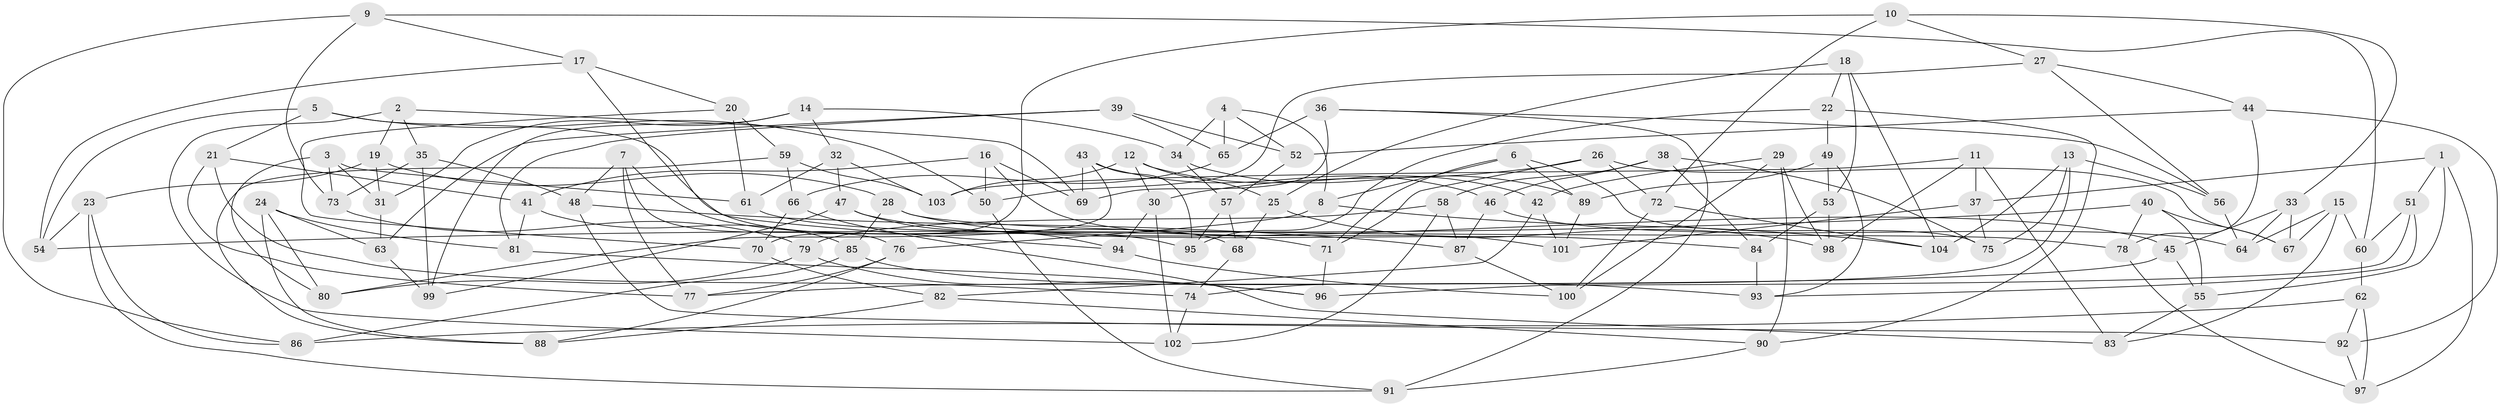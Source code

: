 // Generated by graph-tools (version 1.1) at 2025/11/02/27/25 16:11:44]
// undirected, 104 vertices, 208 edges
graph export_dot {
graph [start="1"]
  node [color=gray90,style=filled];
  1;
  2;
  3;
  4;
  5;
  6;
  7;
  8;
  9;
  10;
  11;
  12;
  13;
  14;
  15;
  16;
  17;
  18;
  19;
  20;
  21;
  22;
  23;
  24;
  25;
  26;
  27;
  28;
  29;
  30;
  31;
  32;
  33;
  34;
  35;
  36;
  37;
  38;
  39;
  40;
  41;
  42;
  43;
  44;
  45;
  46;
  47;
  48;
  49;
  50;
  51;
  52;
  53;
  54;
  55;
  56;
  57;
  58;
  59;
  60;
  61;
  62;
  63;
  64;
  65;
  66;
  67;
  68;
  69;
  70;
  71;
  72;
  73;
  74;
  75;
  76;
  77;
  78;
  79;
  80;
  81;
  82;
  83;
  84;
  85;
  86;
  87;
  88;
  89;
  90;
  91;
  92;
  93;
  94;
  95;
  96;
  97;
  98;
  99;
  100;
  101;
  102;
  103;
  104;
  1 -- 97;
  1 -- 37;
  1 -- 55;
  1 -- 51;
  2 -- 69;
  2 -- 19;
  2 -- 35;
  2 -- 102;
  3 -- 80;
  3 -- 73;
  3 -- 61;
  3 -- 31;
  4 -- 8;
  4 -- 34;
  4 -- 52;
  4 -- 65;
  5 -- 21;
  5 -- 68;
  5 -- 54;
  5 -- 50;
  6 -- 75;
  6 -- 89;
  6 -- 71;
  6 -- 8;
  7 -- 77;
  7 -- 76;
  7 -- 95;
  7 -- 48;
  8 -- 76;
  8 -- 104;
  9 -- 60;
  9 -- 73;
  9 -- 86;
  9 -- 17;
  10 -- 70;
  10 -- 27;
  10 -- 33;
  10 -- 72;
  11 -- 103;
  11 -- 83;
  11 -- 98;
  11 -- 37;
  12 -- 42;
  12 -- 25;
  12 -- 30;
  12 -- 103;
  13 -- 74;
  13 -- 75;
  13 -- 56;
  13 -- 104;
  14 -- 31;
  14 -- 32;
  14 -- 34;
  14 -- 99;
  15 -- 64;
  15 -- 60;
  15 -- 83;
  15 -- 67;
  16 -- 41;
  16 -- 69;
  16 -- 101;
  16 -- 50;
  17 -- 20;
  17 -- 54;
  17 -- 94;
  18 -- 22;
  18 -- 53;
  18 -- 25;
  18 -- 104;
  19 -- 31;
  19 -- 23;
  19 -- 28;
  20 -- 61;
  20 -- 59;
  20 -- 70;
  21 -- 77;
  21 -- 41;
  21 -- 74;
  22 -- 49;
  22 -- 90;
  22 -- 95;
  23 -- 86;
  23 -- 91;
  23 -- 54;
  24 -- 63;
  24 -- 88;
  24 -- 81;
  24 -- 80;
  25 -- 98;
  25 -- 68;
  26 -- 71;
  26 -- 30;
  26 -- 67;
  26 -- 72;
  27 -- 44;
  27 -- 56;
  27 -- 50;
  28 -- 78;
  28 -- 45;
  28 -- 85;
  29 -- 100;
  29 -- 98;
  29 -- 42;
  29 -- 90;
  30 -- 94;
  30 -- 102;
  31 -- 63;
  32 -- 103;
  32 -- 47;
  32 -- 61;
  33 -- 67;
  33 -- 64;
  33 -- 45;
  34 -- 89;
  34 -- 57;
  35 -- 48;
  35 -- 99;
  35 -- 73;
  36 -- 91;
  36 -- 69;
  36 -- 65;
  36 -- 56;
  37 -- 75;
  37 -- 101;
  38 -- 84;
  38 -- 75;
  38 -- 58;
  38 -- 46;
  39 -- 63;
  39 -- 52;
  39 -- 81;
  39 -- 65;
  40 -- 55;
  40 -- 54;
  40 -- 78;
  40 -- 67;
  41 -- 85;
  41 -- 81;
  42 -- 82;
  42 -- 101;
  43 -- 80;
  43 -- 95;
  43 -- 69;
  43 -- 46;
  44 -- 92;
  44 -- 78;
  44 -- 52;
  45 -- 55;
  45 -- 77;
  46 -- 64;
  46 -- 87;
  47 -- 84;
  47 -- 94;
  47 -- 99;
  48 -- 92;
  48 -- 87;
  49 -- 93;
  49 -- 89;
  49 -- 53;
  50 -- 91;
  51 -- 93;
  51 -- 96;
  51 -- 60;
  52 -- 57;
  53 -- 84;
  53 -- 98;
  55 -- 83;
  56 -- 64;
  57 -- 95;
  57 -- 68;
  58 -- 102;
  58 -- 87;
  58 -- 79;
  59 -- 66;
  59 -- 103;
  59 -- 88;
  60 -- 62;
  61 -- 71;
  62 -- 97;
  62 -- 92;
  62 -- 86;
  63 -- 99;
  65 -- 66;
  66 -- 83;
  66 -- 70;
  68 -- 74;
  70 -- 82;
  71 -- 96;
  72 -- 104;
  72 -- 100;
  73 -- 79;
  74 -- 102;
  76 -- 77;
  76 -- 88;
  78 -- 97;
  79 -- 96;
  79 -- 80;
  81 -- 96;
  82 -- 88;
  82 -- 90;
  84 -- 93;
  85 -- 86;
  85 -- 93;
  87 -- 100;
  89 -- 101;
  90 -- 91;
  92 -- 97;
  94 -- 100;
}
